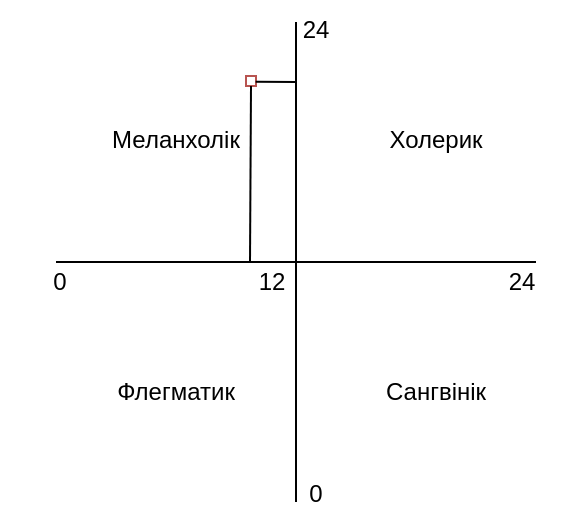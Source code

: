 <mxfile version="22.1.3" type="device">
  <diagram name="Страница — 1" id="B308Hgd9aEI_eeRZ5TRX">
    <mxGraphModel dx="600" dy="305" grid="1" gridSize="10" guides="1" tooltips="1" connect="1" arrows="1" fold="1" page="1" pageScale="1" pageWidth="827" pageHeight="1169" math="0" shadow="0">
      <root>
        <mxCell id="0" />
        <mxCell id="1" parent="0" />
        <mxCell id="dsx3EO92HojU3S_zY_Sa-1" value="" style="endArrow=none;html=1;rounded=0;" edge="1" parent="1">
          <mxGeometry width="50" height="50" relative="1" as="geometry">
            <mxPoint x="320" y="400" as="sourcePoint" />
            <mxPoint x="440" y="400" as="targetPoint" />
          </mxGeometry>
        </mxCell>
        <mxCell id="dsx3EO92HojU3S_zY_Sa-2" value="" style="endArrow=none;html=1;rounded=0;" edge="1" parent="1">
          <mxGeometry width="50" height="50" relative="1" as="geometry">
            <mxPoint x="440" y="400" as="sourcePoint" />
            <mxPoint x="560" y="400" as="targetPoint" />
          </mxGeometry>
        </mxCell>
        <mxCell id="dsx3EO92HojU3S_zY_Sa-3" value="" style="endArrow=none;html=1;rounded=0;" edge="1" parent="1">
          <mxGeometry width="50" height="50" relative="1" as="geometry">
            <mxPoint x="440" y="400" as="sourcePoint" />
            <mxPoint x="440" y="520" as="targetPoint" />
          </mxGeometry>
        </mxCell>
        <mxCell id="dsx3EO92HojU3S_zY_Sa-4" value="" style="endArrow=none;html=1;rounded=0;" edge="1" parent="1">
          <mxGeometry width="50" height="50" relative="1" as="geometry">
            <mxPoint x="440" y="280" as="sourcePoint" />
            <mxPoint x="440" y="400" as="targetPoint" />
          </mxGeometry>
        </mxCell>
        <mxCell id="dsx3EO92HojU3S_zY_Sa-5" value="0" style="text;html=1;strokeColor=none;fillColor=none;align=center;verticalAlign=middle;whiteSpace=wrap;rounded=0;" vertex="1" parent="1">
          <mxGeometry x="292" y="395" width="60" height="30" as="geometry" />
        </mxCell>
        <mxCell id="dsx3EO92HojU3S_zY_Sa-6" value="12" style="text;html=1;strokeColor=none;fillColor=none;align=center;verticalAlign=middle;whiteSpace=wrap;rounded=0;" vertex="1" parent="1">
          <mxGeometry x="398" y="395" width="60" height="30" as="geometry" />
        </mxCell>
        <mxCell id="dsx3EO92HojU3S_zY_Sa-7" value="24" style="text;html=1;strokeColor=none;fillColor=none;align=center;verticalAlign=middle;whiteSpace=wrap;rounded=0;" vertex="1" parent="1">
          <mxGeometry x="523" y="395" width="60" height="30" as="geometry" />
        </mxCell>
        <mxCell id="dsx3EO92HojU3S_zY_Sa-8" value="0" style="text;html=1;strokeColor=none;fillColor=none;align=center;verticalAlign=middle;whiteSpace=wrap;rounded=0;" vertex="1" parent="1">
          <mxGeometry x="420" y="501" width="60" height="30" as="geometry" />
        </mxCell>
        <mxCell id="dsx3EO92HojU3S_zY_Sa-9" value="24" style="text;html=1;strokeColor=none;fillColor=none;align=center;verticalAlign=middle;whiteSpace=wrap;rounded=0;" vertex="1" parent="1">
          <mxGeometry x="420" y="269" width="60" height="30" as="geometry" />
        </mxCell>
        <mxCell id="dsx3EO92HojU3S_zY_Sa-10" value="" style="rounded=0;whiteSpace=wrap;html=1;fillColor=default;strokeColor=#b85450;" vertex="1" parent="1">
          <mxGeometry x="415" y="307" width="5" height="5" as="geometry" />
        </mxCell>
        <mxCell id="dsx3EO92HojU3S_zY_Sa-11" value="" style="endArrow=none;html=1;rounded=0;entryX=0.5;entryY=1;entryDx=0;entryDy=0;" edge="1" parent="1" target="dsx3EO92HojU3S_zY_Sa-10">
          <mxGeometry width="50" height="50" relative="1" as="geometry">
            <mxPoint x="417" y="400" as="sourcePoint" />
            <mxPoint x="395" y="347" as="targetPoint" />
          </mxGeometry>
        </mxCell>
        <mxCell id="dsx3EO92HojU3S_zY_Sa-12" value="" style="endArrow=none;html=1;rounded=0;exitX=0.963;exitY=0.566;exitDx=0;exitDy=0;exitPerimeter=0;" edge="1" parent="1" source="dsx3EO92HojU3S_zY_Sa-10">
          <mxGeometry width="50" height="50" relative="1" as="geometry">
            <mxPoint x="426" y="384" as="sourcePoint" />
            <mxPoint x="440" y="310" as="targetPoint" />
          </mxGeometry>
        </mxCell>
        <mxCell id="dsx3EO92HojU3S_zY_Sa-13" value="Меланхолік" style="text;html=1;strokeColor=none;fillColor=none;align=center;verticalAlign=middle;whiteSpace=wrap;rounded=0;" vertex="1" parent="1">
          <mxGeometry x="350" y="324" width="60" height="30" as="geometry" />
        </mxCell>
        <mxCell id="dsx3EO92HojU3S_zY_Sa-14" value="Флегматик" style="text;html=1;strokeColor=none;fillColor=none;align=center;verticalAlign=middle;whiteSpace=wrap;rounded=0;" vertex="1" parent="1">
          <mxGeometry x="350" y="450" width="60" height="30" as="geometry" />
        </mxCell>
        <mxCell id="dsx3EO92HojU3S_zY_Sa-15" value="Холерик" style="text;html=1;strokeColor=none;fillColor=none;align=center;verticalAlign=middle;whiteSpace=wrap;rounded=0;" vertex="1" parent="1">
          <mxGeometry x="480" y="324" width="60" height="30" as="geometry" />
        </mxCell>
        <mxCell id="dsx3EO92HojU3S_zY_Sa-16" value="Сангвінік" style="text;html=1;strokeColor=none;fillColor=none;align=center;verticalAlign=middle;whiteSpace=wrap;rounded=0;" vertex="1" parent="1">
          <mxGeometry x="480" y="450" width="60" height="30" as="geometry" />
        </mxCell>
      </root>
    </mxGraphModel>
  </diagram>
</mxfile>
